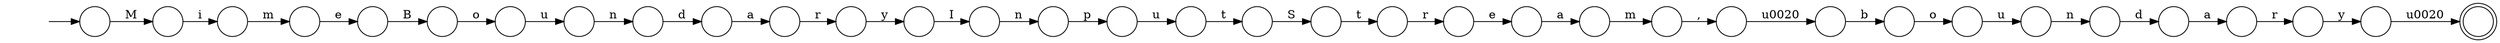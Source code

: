 digraph Automaton {
  rankdir = LR;
  0 [shape=circle,label=""];
  0 -> 25 [label="r"]
  1 [shape=circle,label=""];
  1 -> 20 [label="a"]
  2 [shape=circle,label=""];
  initial [shape=plaintext,label=""];
  initial -> 2
  2 -> 16 [label="M"]
  3 [shape=doublecircle,label=""];
  4 [shape=circle,label=""];
  4 -> 3 [label="\u0020"]
  5 [shape=circle,label=""];
  5 -> 6 [label="p"]
  6 [shape=circle,label=""];
  6 -> 32 [label="u"]
  7 [shape=circle,label=""];
  7 -> 26 [label="\u0020"]
  8 [shape=circle,label=""];
  8 -> 24 [label="S"]
  9 [shape=circle,label=""];
  9 -> 28 [label="a"]
  10 [shape=circle,label=""];
  10 -> 22 [label="u"]
  11 [shape=circle,label=""];
  11 -> 21 [label="a"]
  12 [shape=circle,label=""];
  12 -> 7 [label=","]
  13 [shape=circle,label=""];
  13 -> 9 [label="d"]
  14 [shape=circle,label=""];
  14 -> 23 [label="u"]
  15 [shape=circle,label=""];
  15 -> 18 [label="m"]
  16 [shape=circle,label=""];
  16 -> 15 [label="i"]
  17 [shape=circle,label=""];
  17 -> 14 [label="o"]
  18 [shape=circle,label=""];
  18 -> 33 [label="e"]
  19 [shape=circle,label=""];
  19 -> 5 [label="n"]
  20 [shape=circle,label=""];
  20 -> 27 [label="r"]
  21 [shape=circle,label=""];
  21 -> 12 [label="m"]
  22 [shape=circle,label=""];
  22 -> 13 [label="n"]
  23 [shape=circle,label=""];
  23 -> 30 [label="n"]
  24 [shape=circle,label=""];
  24 -> 0 [label="t"]
  25 [shape=circle,label=""];
  25 -> 11 [label="e"]
  26 [shape=circle,label=""];
  26 -> 31 [label="b"]
  27 [shape=circle,label=""];
  27 -> 29 [label="y"]
  28 [shape=circle,label=""];
  28 -> 34 [label="r"]
  29 [shape=circle,label=""];
  29 -> 19 [label="I"]
  30 [shape=circle,label=""];
  30 -> 1 [label="d"]
  31 [shape=circle,label=""];
  31 -> 10 [label="o"]
  32 [shape=circle,label=""];
  32 -> 8 [label="t"]
  33 [shape=circle,label=""];
  33 -> 17 [label="B"]
  34 [shape=circle,label=""];
  34 -> 4 [label="y"]
}
